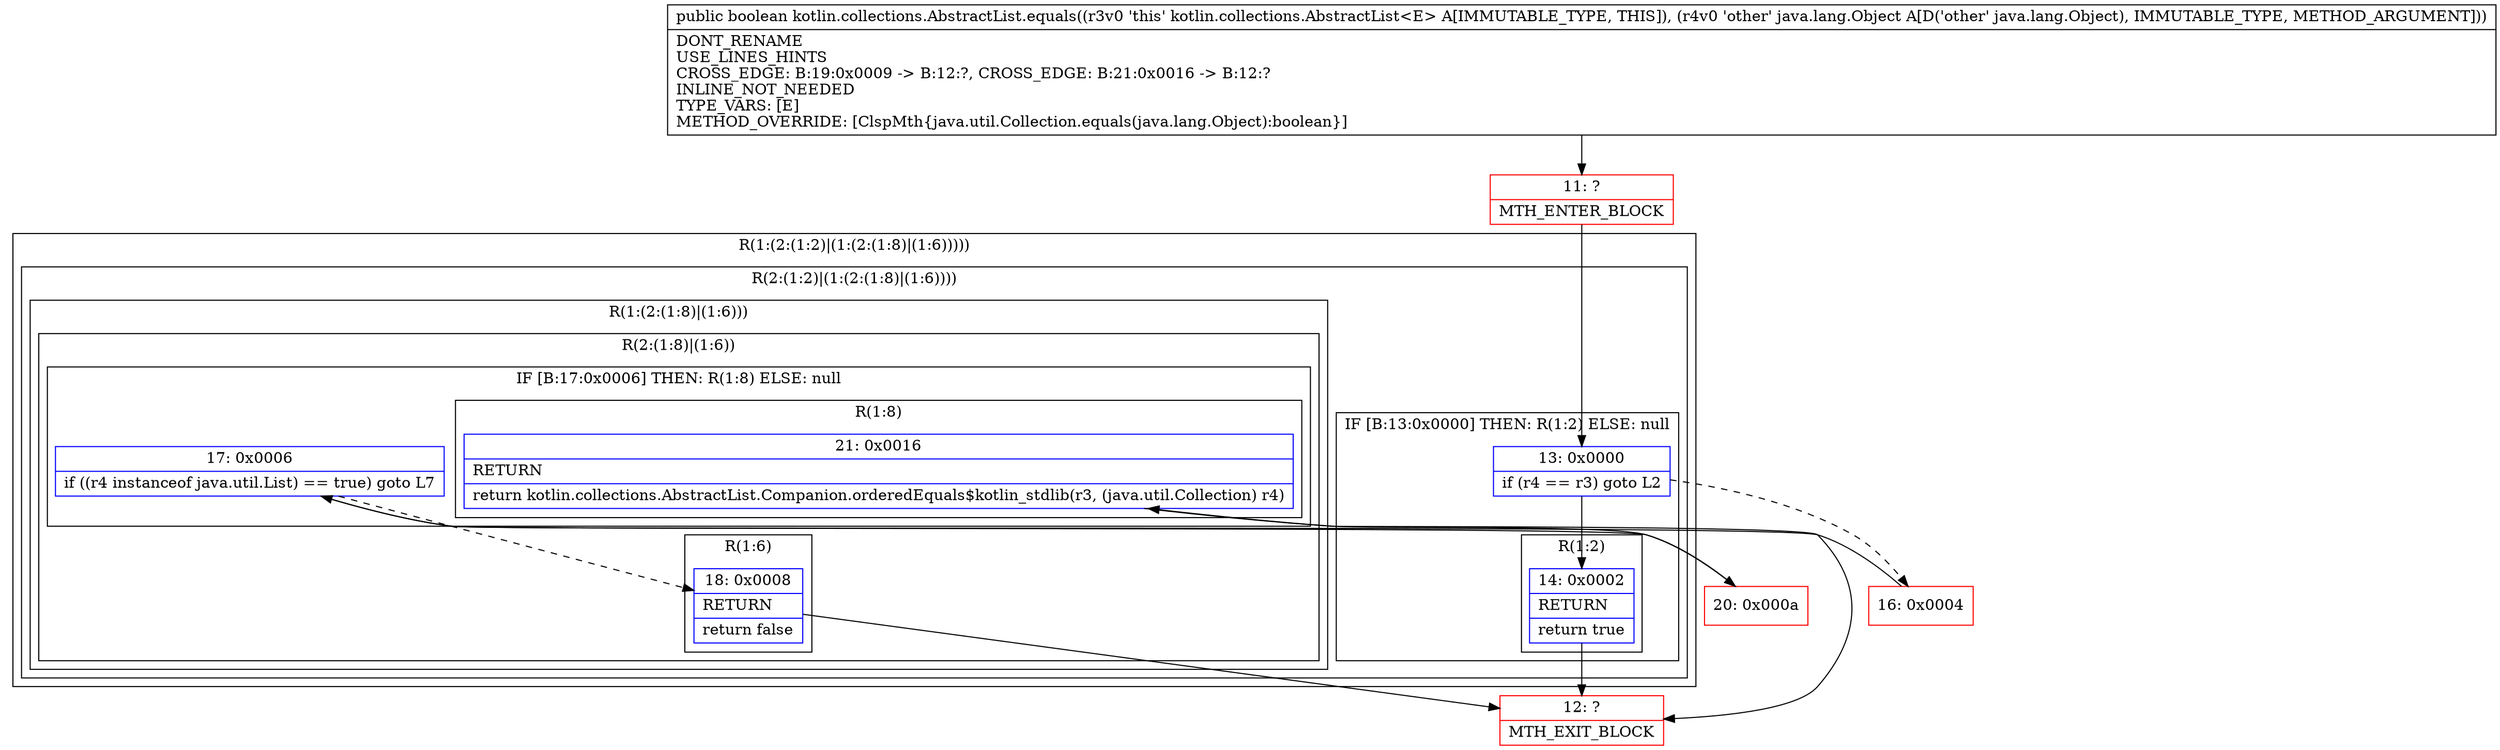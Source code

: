 digraph "CFG forkotlin.collections.AbstractList.equals(Ljava\/lang\/Object;)Z" {
subgraph cluster_Region_254899620 {
label = "R(1:(2:(1:2)|(1:(2:(1:8)|(1:6)))))";
node [shape=record,color=blue];
subgraph cluster_Region_1906056017 {
label = "R(2:(1:2)|(1:(2:(1:8)|(1:6))))";
node [shape=record,color=blue];
subgraph cluster_IfRegion_2087651701 {
label = "IF [B:13:0x0000] THEN: R(1:2) ELSE: null";
node [shape=record,color=blue];
Node_13 [shape=record,label="{13\:\ 0x0000|if (r4 == r3) goto L2\l}"];
subgraph cluster_Region_510995751 {
label = "R(1:2)";
node [shape=record,color=blue];
Node_14 [shape=record,label="{14\:\ 0x0002|RETURN\l|return true\l}"];
}
}
subgraph cluster_Region_451798808 {
label = "R(1:(2:(1:8)|(1:6)))";
node [shape=record,color=blue];
subgraph cluster_Region_196751751 {
label = "R(2:(1:8)|(1:6))";
node [shape=record,color=blue];
subgraph cluster_IfRegion_253408548 {
label = "IF [B:17:0x0006] THEN: R(1:8) ELSE: null";
node [shape=record,color=blue];
Node_17 [shape=record,label="{17\:\ 0x0006|if ((r4 instanceof java.util.List) == true) goto L7\l}"];
subgraph cluster_Region_951168501 {
label = "R(1:8)";
node [shape=record,color=blue];
Node_21 [shape=record,label="{21\:\ 0x0016|RETURN\l|return kotlin.collections.AbstractList.Companion.orderedEquals$kotlin_stdlib(r3, (java.util.Collection) r4)\l}"];
}
}
subgraph cluster_Region_1292982492 {
label = "R(1:6)";
node [shape=record,color=blue];
Node_18 [shape=record,label="{18\:\ 0x0008|RETURN\l|return false\l}"];
}
}
}
}
}
Node_11 [shape=record,color=red,label="{11\:\ ?|MTH_ENTER_BLOCK\l}"];
Node_12 [shape=record,color=red,label="{12\:\ ?|MTH_EXIT_BLOCK\l}"];
Node_16 [shape=record,color=red,label="{16\:\ 0x0004}"];
Node_20 [shape=record,color=red,label="{20\:\ 0x000a}"];
MethodNode[shape=record,label="{public boolean kotlin.collections.AbstractList.equals((r3v0 'this' kotlin.collections.AbstractList\<E\> A[IMMUTABLE_TYPE, THIS]), (r4v0 'other' java.lang.Object A[D('other' java.lang.Object), IMMUTABLE_TYPE, METHOD_ARGUMENT]))  | DONT_RENAME\lUSE_LINES_HINTS\lCROSS_EDGE: B:19:0x0009 \-\> B:12:?, CROSS_EDGE: B:21:0x0016 \-\> B:12:?\lINLINE_NOT_NEEDED\lTYPE_VARS: [E]\lMETHOD_OVERRIDE: [ClspMth\{java.util.Collection.equals(java.lang.Object):boolean\}]\l}"];
MethodNode -> Node_11;Node_13 -> Node_14;
Node_13 -> Node_16[style=dashed];
Node_14 -> Node_12;
Node_17 -> Node_18[style=dashed];
Node_17 -> Node_20;
Node_21 -> Node_12;
Node_18 -> Node_12;
Node_11 -> Node_13;
Node_16 -> Node_17;
Node_20 -> Node_21;
}

